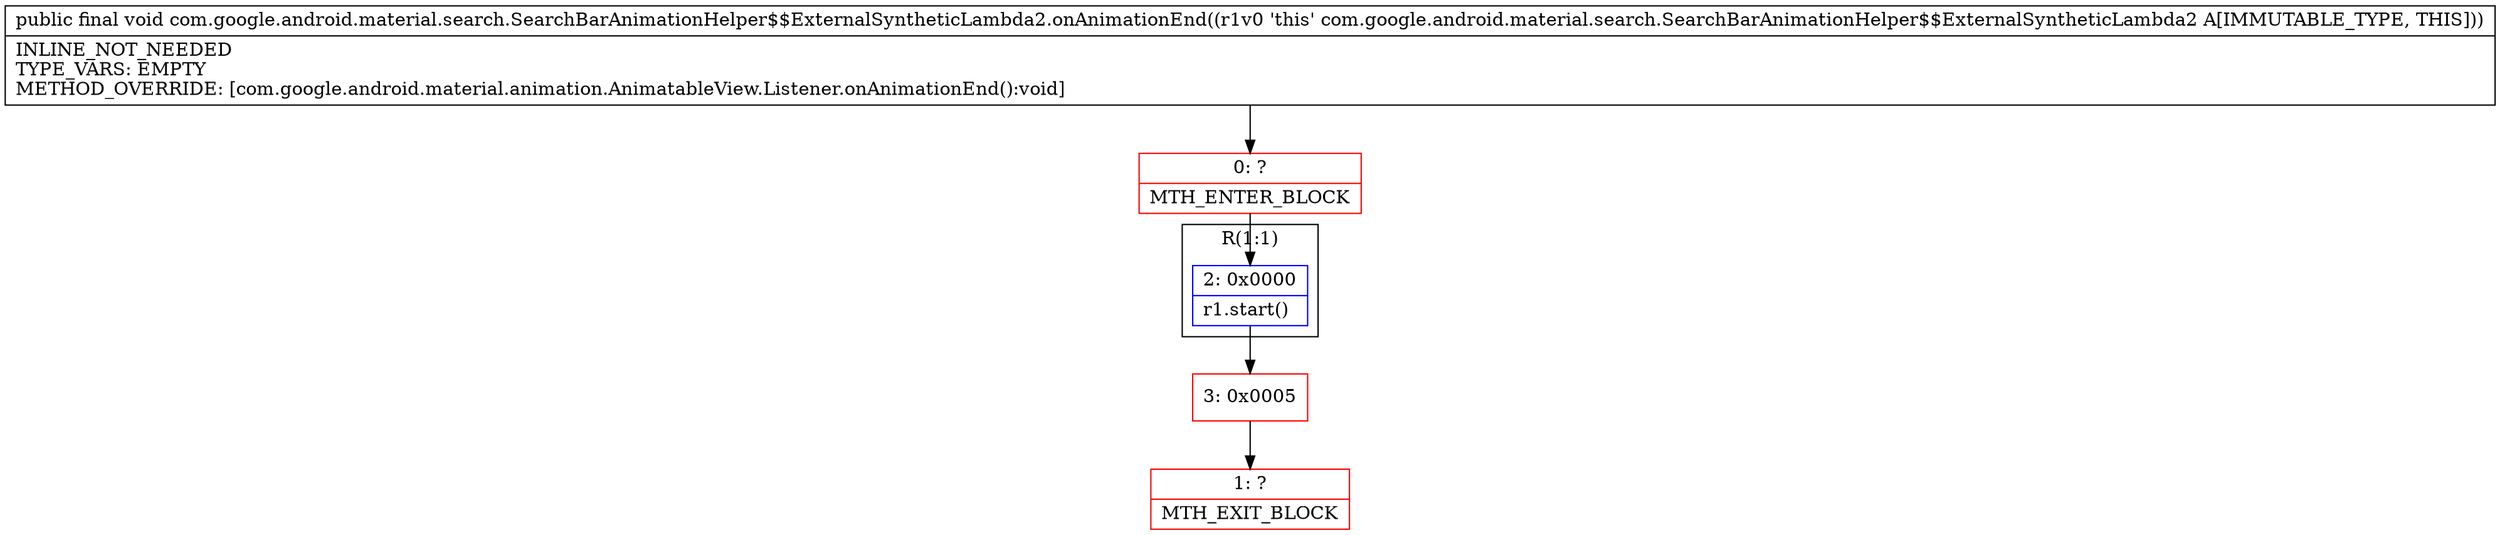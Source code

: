 digraph "CFG forcom.google.android.material.search.SearchBarAnimationHelper$$ExternalSyntheticLambda2.onAnimationEnd()V" {
subgraph cluster_Region_1432242329 {
label = "R(1:1)";
node [shape=record,color=blue];
Node_2 [shape=record,label="{2\:\ 0x0000|r1.start()\l}"];
}
Node_0 [shape=record,color=red,label="{0\:\ ?|MTH_ENTER_BLOCK\l}"];
Node_3 [shape=record,color=red,label="{3\:\ 0x0005}"];
Node_1 [shape=record,color=red,label="{1\:\ ?|MTH_EXIT_BLOCK\l}"];
MethodNode[shape=record,label="{public final void com.google.android.material.search.SearchBarAnimationHelper$$ExternalSyntheticLambda2.onAnimationEnd((r1v0 'this' com.google.android.material.search.SearchBarAnimationHelper$$ExternalSyntheticLambda2 A[IMMUTABLE_TYPE, THIS]))  | INLINE_NOT_NEEDED\lTYPE_VARS: EMPTY\lMETHOD_OVERRIDE: [com.google.android.material.animation.AnimatableView.Listener.onAnimationEnd():void]\l}"];
MethodNode -> Node_0;Node_2 -> Node_3;
Node_0 -> Node_2;
Node_3 -> Node_1;
}

